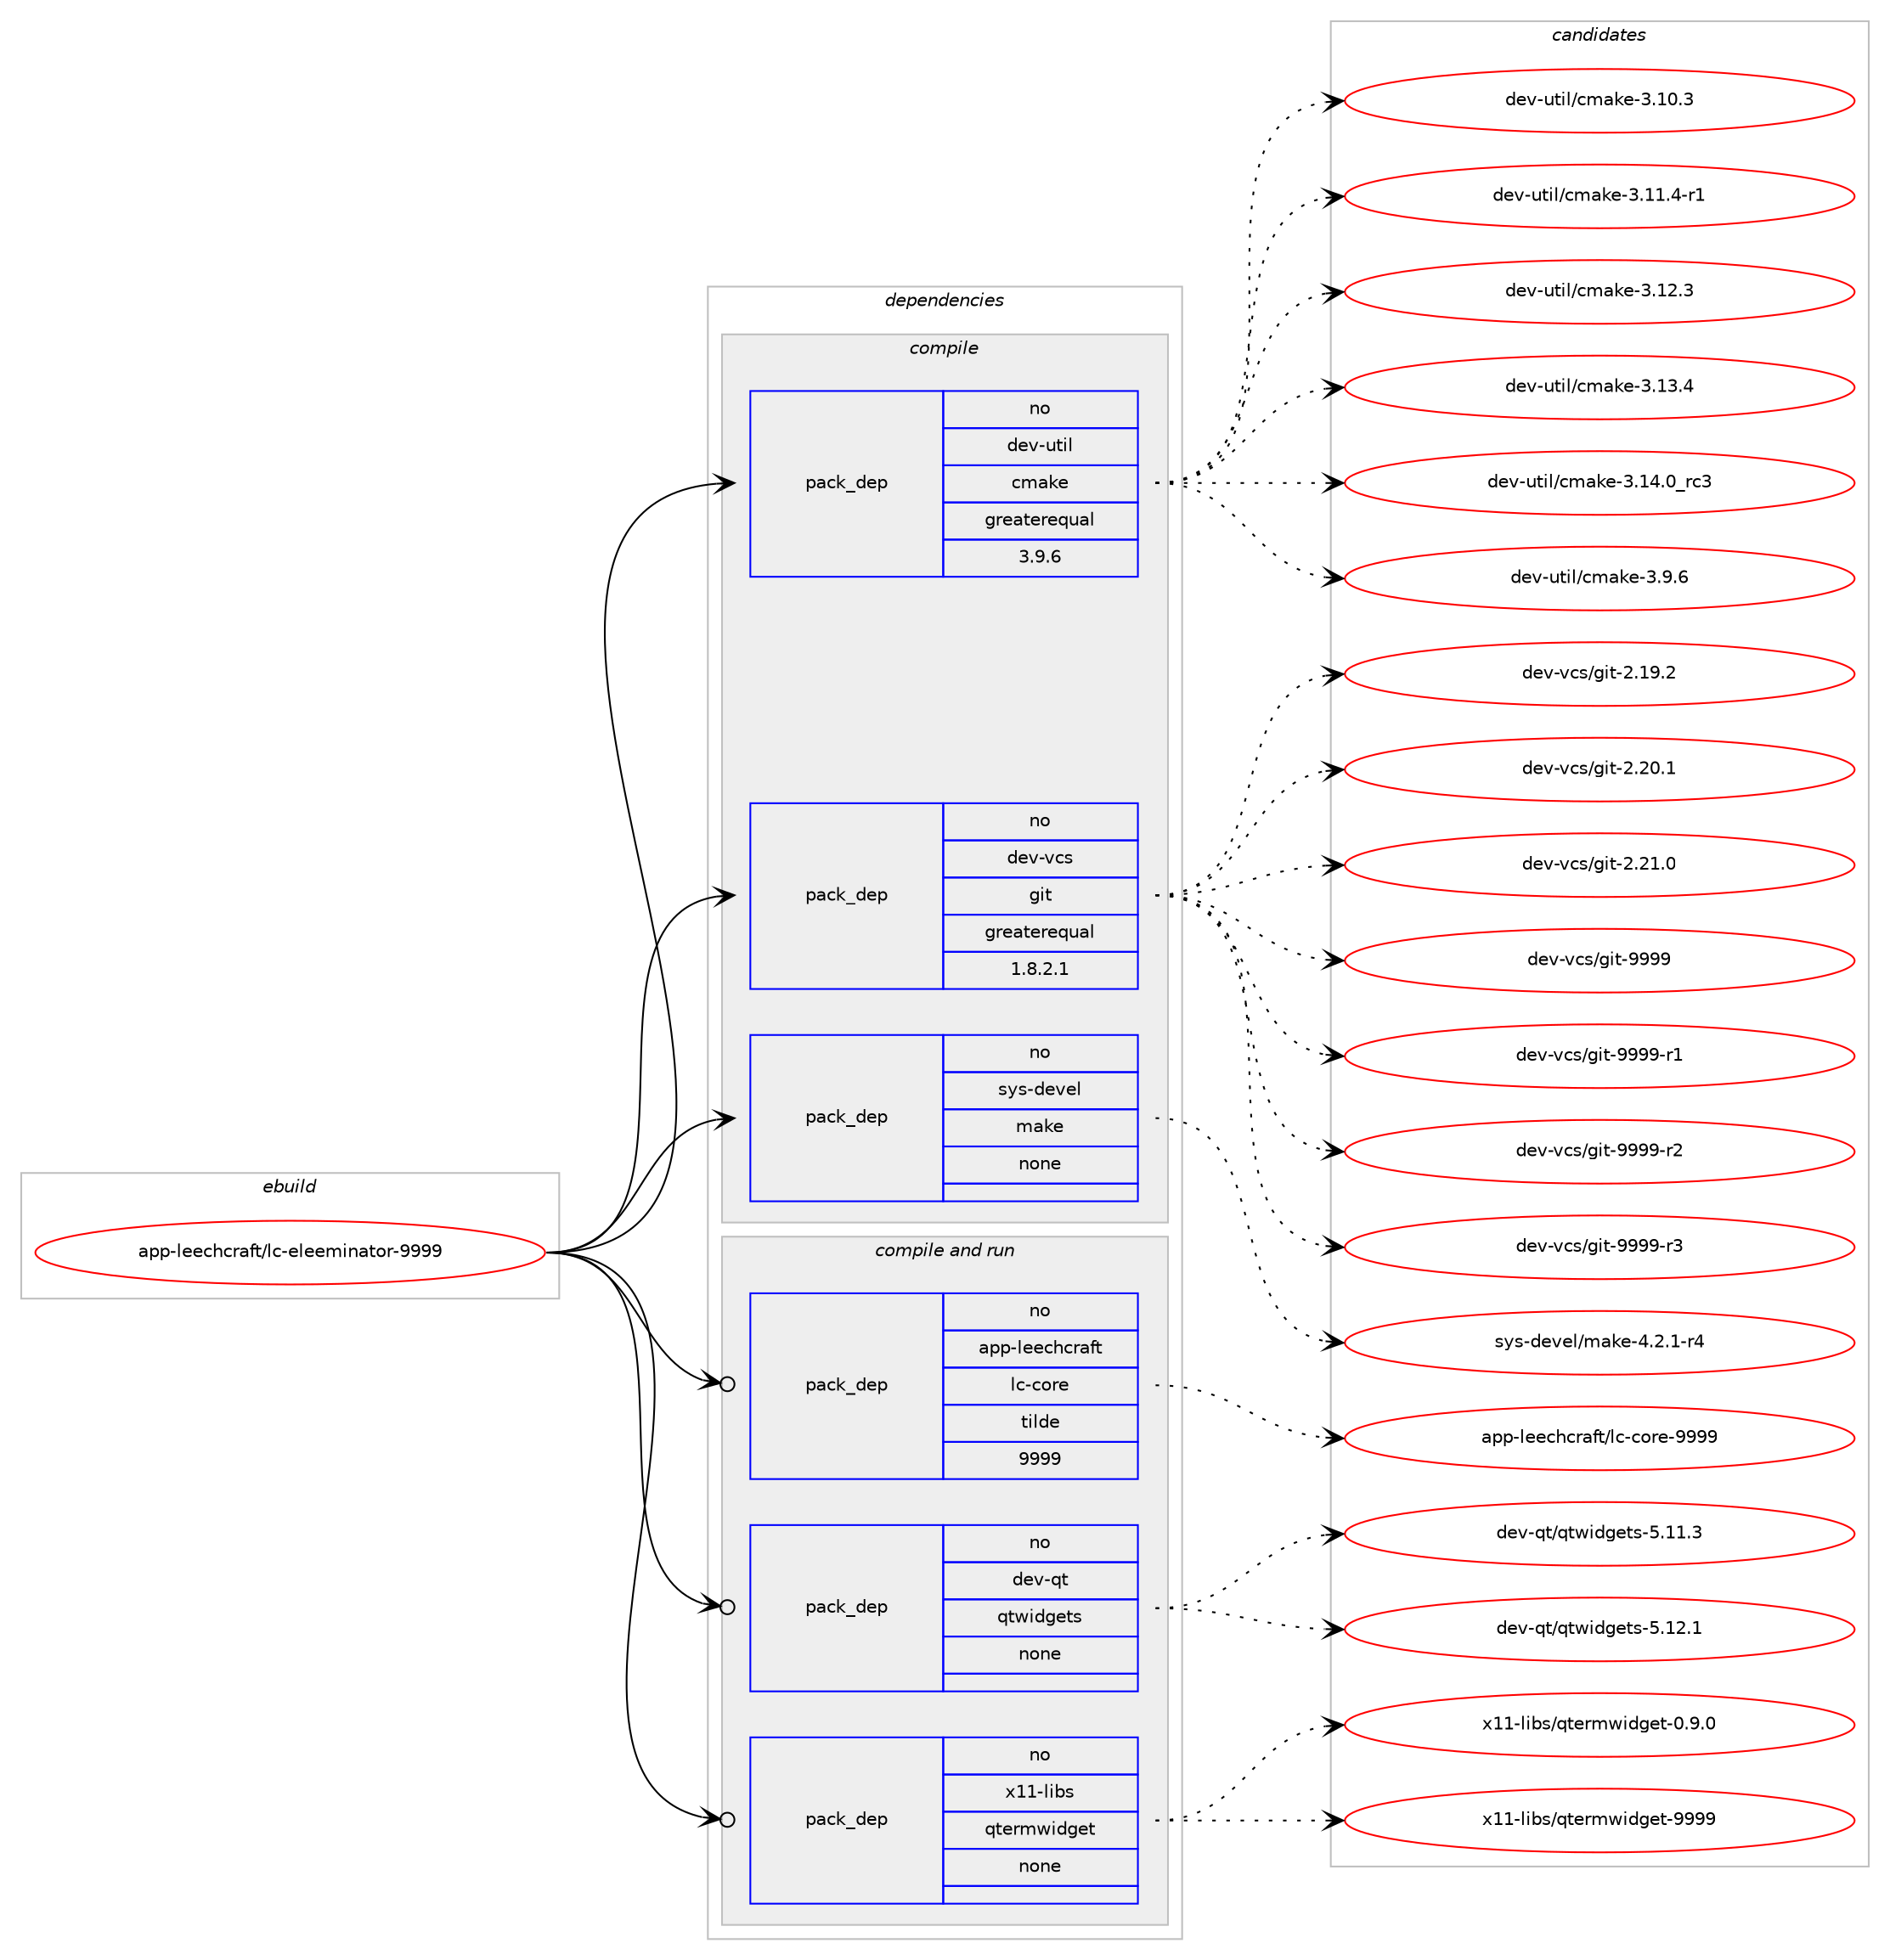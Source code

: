 digraph prolog {

# *************
# Graph options
# *************

newrank=true;
concentrate=true;
compound=true;
graph [rankdir=LR,fontname=Helvetica,fontsize=10,ranksep=1.5];#, ranksep=2.5, nodesep=0.2];
edge  [arrowhead=vee];
node  [fontname=Helvetica,fontsize=10];

# **********
# The ebuild
# **********

subgraph cluster_leftcol {
color=gray;
rank=same;
label=<<i>ebuild</i>>;
id [label="app-leechcraft/lc-eleeminator-9999", color=red, width=4, href="../app-leechcraft/lc-eleeminator-9999.svg"];
}

# ****************
# The dependencies
# ****************

subgraph cluster_midcol {
color=gray;
label=<<i>dependencies</i>>;
subgraph cluster_compile {
fillcolor="#eeeeee";
style=filled;
label=<<i>compile</i>>;
subgraph pack923795 {
dependency1296894 [label=<<TABLE BORDER="0" CELLBORDER="1" CELLSPACING="0" CELLPADDING="4" WIDTH="220"><TR><TD ROWSPAN="6" CELLPADDING="30">pack_dep</TD></TR><TR><TD WIDTH="110">no</TD></TR><TR><TD>dev-util</TD></TR><TR><TD>cmake</TD></TR><TR><TD>greaterequal</TD></TR><TR><TD>3.9.6</TD></TR></TABLE>>, shape=none, color=blue];
}
id:e -> dependency1296894:w [weight=20,style="solid",arrowhead="vee"];
subgraph pack923796 {
dependency1296895 [label=<<TABLE BORDER="0" CELLBORDER="1" CELLSPACING="0" CELLPADDING="4" WIDTH="220"><TR><TD ROWSPAN="6" CELLPADDING="30">pack_dep</TD></TR><TR><TD WIDTH="110">no</TD></TR><TR><TD>dev-vcs</TD></TR><TR><TD>git</TD></TR><TR><TD>greaterequal</TD></TR><TR><TD>1.8.2.1</TD></TR></TABLE>>, shape=none, color=blue];
}
id:e -> dependency1296895:w [weight=20,style="solid",arrowhead="vee"];
subgraph pack923797 {
dependency1296896 [label=<<TABLE BORDER="0" CELLBORDER="1" CELLSPACING="0" CELLPADDING="4" WIDTH="220"><TR><TD ROWSPAN="6" CELLPADDING="30">pack_dep</TD></TR><TR><TD WIDTH="110">no</TD></TR><TR><TD>sys-devel</TD></TR><TR><TD>make</TD></TR><TR><TD>none</TD></TR><TR><TD></TD></TR></TABLE>>, shape=none, color=blue];
}
id:e -> dependency1296896:w [weight=20,style="solid",arrowhead="vee"];
}
subgraph cluster_compileandrun {
fillcolor="#eeeeee";
style=filled;
label=<<i>compile and run</i>>;
subgraph pack923798 {
dependency1296897 [label=<<TABLE BORDER="0" CELLBORDER="1" CELLSPACING="0" CELLPADDING="4" WIDTH="220"><TR><TD ROWSPAN="6" CELLPADDING="30">pack_dep</TD></TR><TR><TD WIDTH="110">no</TD></TR><TR><TD>app-leechcraft</TD></TR><TR><TD>lc-core</TD></TR><TR><TD>tilde</TD></TR><TR><TD>9999</TD></TR></TABLE>>, shape=none, color=blue];
}
id:e -> dependency1296897:w [weight=20,style="solid",arrowhead="odotvee"];
subgraph pack923799 {
dependency1296898 [label=<<TABLE BORDER="0" CELLBORDER="1" CELLSPACING="0" CELLPADDING="4" WIDTH="220"><TR><TD ROWSPAN="6" CELLPADDING="30">pack_dep</TD></TR><TR><TD WIDTH="110">no</TD></TR><TR><TD>dev-qt</TD></TR><TR><TD>qtwidgets</TD></TR><TR><TD>none</TD></TR><TR><TD></TD></TR></TABLE>>, shape=none, color=blue];
}
id:e -> dependency1296898:w [weight=20,style="solid",arrowhead="odotvee"];
subgraph pack923800 {
dependency1296899 [label=<<TABLE BORDER="0" CELLBORDER="1" CELLSPACING="0" CELLPADDING="4" WIDTH="220"><TR><TD ROWSPAN="6" CELLPADDING="30">pack_dep</TD></TR><TR><TD WIDTH="110">no</TD></TR><TR><TD>x11-libs</TD></TR><TR><TD>qtermwidget</TD></TR><TR><TD>none</TD></TR><TR><TD></TD></TR></TABLE>>, shape=none, color=blue];
}
id:e -> dependency1296899:w [weight=20,style="solid",arrowhead="odotvee"];
}
subgraph cluster_run {
fillcolor="#eeeeee";
style=filled;
label=<<i>run</i>>;
}
}

# **************
# The candidates
# **************

subgraph cluster_choices {
rank=same;
color=gray;
label=<<i>candidates</i>>;

subgraph choice923795 {
color=black;
nodesep=1;
choice1001011184511711610510847991099710710145514649484651 [label="dev-util/cmake-3.10.3", color=red, width=4,href="../dev-util/cmake-3.10.3.svg"];
choice10010111845117116105108479910997107101455146494946524511449 [label="dev-util/cmake-3.11.4-r1", color=red, width=4,href="../dev-util/cmake-3.11.4-r1.svg"];
choice1001011184511711610510847991099710710145514649504651 [label="dev-util/cmake-3.12.3", color=red, width=4,href="../dev-util/cmake-3.12.3.svg"];
choice1001011184511711610510847991099710710145514649514652 [label="dev-util/cmake-3.13.4", color=red, width=4,href="../dev-util/cmake-3.13.4.svg"];
choice1001011184511711610510847991099710710145514649524648951149951 [label="dev-util/cmake-3.14.0_rc3", color=red, width=4,href="../dev-util/cmake-3.14.0_rc3.svg"];
choice10010111845117116105108479910997107101455146574654 [label="dev-util/cmake-3.9.6", color=red, width=4,href="../dev-util/cmake-3.9.6.svg"];
dependency1296894:e -> choice1001011184511711610510847991099710710145514649484651:w [style=dotted,weight="100"];
dependency1296894:e -> choice10010111845117116105108479910997107101455146494946524511449:w [style=dotted,weight="100"];
dependency1296894:e -> choice1001011184511711610510847991099710710145514649504651:w [style=dotted,weight="100"];
dependency1296894:e -> choice1001011184511711610510847991099710710145514649514652:w [style=dotted,weight="100"];
dependency1296894:e -> choice1001011184511711610510847991099710710145514649524648951149951:w [style=dotted,weight="100"];
dependency1296894:e -> choice10010111845117116105108479910997107101455146574654:w [style=dotted,weight="100"];
}
subgraph choice923796 {
color=black;
nodesep=1;
choice10010111845118991154710310511645504649574650 [label="dev-vcs/git-2.19.2", color=red, width=4,href="../dev-vcs/git-2.19.2.svg"];
choice10010111845118991154710310511645504650484649 [label="dev-vcs/git-2.20.1", color=red, width=4,href="../dev-vcs/git-2.20.1.svg"];
choice10010111845118991154710310511645504650494648 [label="dev-vcs/git-2.21.0", color=red, width=4,href="../dev-vcs/git-2.21.0.svg"];
choice1001011184511899115471031051164557575757 [label="dev-vcs/git-9999", color=red, width=4,href="../dev-vcs/git-9999.svg"];
choice10010111845118991154710310511645575757574511449 [label="dev-vcs/git-9999-r1", color=red, width=4,href="../dev-vcs/git-9999-r1.svg"];
choice10010111845118991154710310511645575757574511450 [label="dev-vcs/git-9999-r2", color=red, width=4,href="../dev-vcs/git-9999-r2.svg"];
choice10010111845118991154710310511645575757574511451 [label="dev-vcs/git-9999-r3", color=red, width=4,href="../dev-vcs/git-9999-r3.svg"];
dependency1296895:e -> choice10010111845118991154710310511645504649574650:w [style=dotted,weight="100"];
dependency1296895:e -> choice10010111845118991154710310511645504650484649:w [style=dotted,weight="100"];
dependency1296895:e -> choice10010111845118991154710310511645504650494648:w [style=dotted,weight="100"];
dependency1296895:e -> choice1001011184511899115471031051164557575757:w [style=dotted,weight="100"];
dependency1296895:e -> choice10010111845118991154710310511645575757574511449:w [style=dotted,weight="100"];
dependency1296895:e -> choice10010111845118991154710310511645575757574511450:w [style=dotted,weight="100"];
dependency1296895:e -> choice10010111845118991154710310511645575757574511451:w [style=dotted,weight="100"];
}
subgraph choice923797 {
color=black;
nodesep=1;
choice1151211154510010111810110847109971071014552465046494511452 [label="sys-devel/make-4.2.1-r4", color=red, width=4,href="../sys-devel/make-4.2.1-r4.svg"];
dependency1296896:e -> choice1151211154510010111810110847109971071014552465046494511452:w [style=dotted,weight="100"];
}
subgraph choice923798 {
color=black;
nodesep=1;
choice9711211245108101101991049911497102116471089945991111141014557575757 [label="app-leechcraft/lc-core-9999", color=red, width=4,href="../app-leechcraft/lc-core-9999.svg"];
dependency1296897:e -> choice9711211245108101101991049911497102116471089945991111141014557575757:w [style=dotted,weight="100"];
}
subgraph choice923799 {
color=black;
nodesep=1;
choice100101118451131164711311611910510010310111611545534649494651 [label="dev-qt/qtwidgets-5.11.3", color=red, width=4,href="../dev-qt/qtwidgets-5.11.3.svg"];
choice100101118451131164711311611910510010310111611545534649504649 [label="dev-qt/qtwidgets-5.12.1", color=red, width=4,href="../dev-qt/qtwidgets-5.12.1.svg"];
dependency1296898:e -> choice100101118451131164711311611910510010310111611545534649494651:w [style=dotted,weight="100"];
dependency1296898:e -> choice100101118451131164711311611910510010310111611545534649504649:w [style=dotted,weight="100"];
}
subgraph choice923800 {
color=black;
nodesep=1;
choice1204949451081059811547113116101114109119105100103101116454846574648 [label="x11-libs/qtermwidget-0.9.0", color=red, width=4,href="../x11-libs/qtermwidget-0.9.0.svg"];
choice12049494510810598115471131161011141091191051001031011164557575757 [label="x11-libs/qtermwidget-9999", color=red, width=4,href="../x11-libs/qtermwidget-9999.svg"];
dependency1296899:e -> choice1204949451081059811547113116101114109119105100103101116454846574648:w [style=dotted,weight="100"];
dependency1296899:e -> choice12049494510810598115471131161011141091191051001031011164557575757:w [style=dotted,weight="100"];
}
}

}
